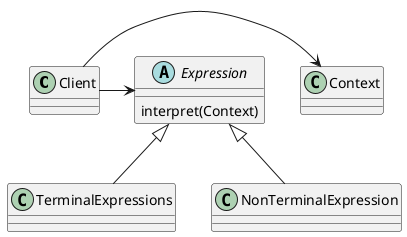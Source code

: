 @startuml
'https://plantuml.com/class-diagram


class Client{}
class Context{}
abstract class Expression{
interpret(Context)
}
class TerminalExpressions{}
class NonTerminalExpression{}

Client -> Context
Client -> Expression
Expression <|-- TerminalExpressions
Expression <|-- NonTerminalExpression
@enduml